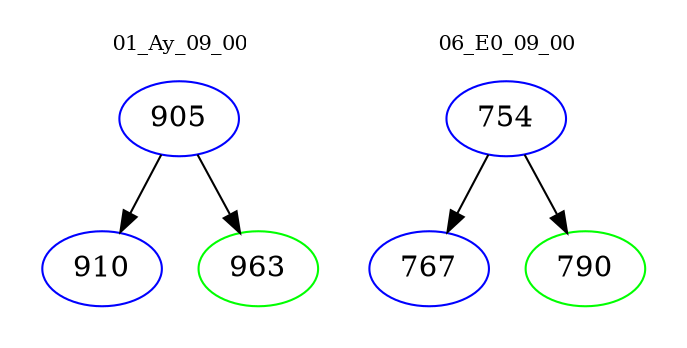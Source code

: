 digraph{
subgraph cluster_0 {
color = white
label = "01_Ay_09_00";
fontsize=10;
T0_905 [label="905", color="blue"]
T0_905 -> T0_910 [color="black"]
T0_910 [label="910", color="blue"]
T0_905 -> T0_963 [color="black"]
T0_963 [label="963", color="green"]
}
subgraph cluster_1 {
color = white
label = "06_E0_09_00";
fontsize=10;
T1_754 [label="754", color="blue"]
T1_754 -> T1_767 [color="black"]
T1_767 [label="767", color="blue"]
T1_754 -> T1_790 [color="black"]
T1_790 [label="790", color="green"]
}
}
